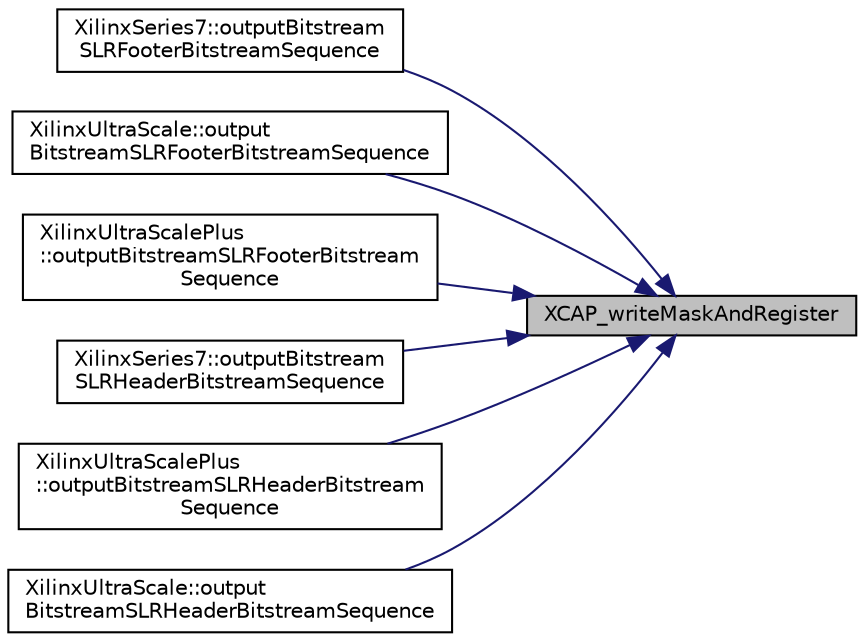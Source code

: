 digraph "XCAP_writeMaskAndRegister"
{
 // INTERACTIVE_SVG=YES
 // LATEX_PDF_SIZE
  edge [fontname="Helvetica",fontsize="10",labelfontname="Helvetica",labelfontsize="10"];
  node [fontname="Helvetica",fontsize="10",shape=record];
  rankdir="RL";
  Node1 [label="XCAP_writeMaskAndRegister",height=0.2,width=0.4,color="black", fillcolor="grey75", style="filled", fontcolor="black",tooltip="Generate the encoding for writing a CAP register with a mask and write it to file std::ofstream."];
  Node1 -> Node2 [dir="back",color="midnightblue",fontsize="10",style="solid",fontname="Helvetica"];
  Node2 [label="XilinxSeries7::outputBitstream\lSLRFooterBitstreamSequence",height=0.2,width=0.4,color="black", fillcolor="white", style="filled",URL="$classXilinxSeries7.html#a3af4f704c72de38a357b3d7162f39e63",tooltip=" "];
  Node1 -> Node3 [dir="back",color="midnightblue",fontsize="10",style="solid",fontname="Helvetica"];
  Node3 [label="XilinxUltraScale::output\lBitstreamSLRFooterBitstreamSequence",height=0.2,width=0.4,color="black", fillcolor="white", style="filled",URL="$classXilinxUltraScale.html#af294615bb77ed6aef666bbac5b6f0b59",tooltip=" "];
  Node1 -> Node4 [dir="back",color="midnightblue",fontsize="10",style="solid",fontname="Helvetica"];
  Node4 [label="XilinxUltraScalePlus\l::outputBitstreamSLRFooterBitstream\lSequence",height=0.2,width=0.4,color="black", fillcolor="white", style="filled",URL="$classXilinxUltraScalePlus.html#a0f85d780e00a3bc687831b8bc1d3646c",tooltip=" "];
  Node1 -> Node5 [dir="back",color="midnightblue",fontsize="10",style="solid",fontname="Helvetica"];
  Node5 [label="XilinxSeries7::outputBitstream\lSLRHeaderBitstreamSequence",height=0.2,width=0.4,color="black", fillcolor="white", style="filled",URL="$classXilinxSeries7.html#aee61eb0fdac436117fc21932118d98e9",tooltip=" "];
  Node1 -> Node6 [dir="back",color="midnightblue",fontsize="10",style="solid",fontname="Helvetica"];
  Node6 [label="XilinxUltraScalePlus\l::outputBitstreamSLRHeaderBitstream\lSequence",height=0.2,width=0.4,color="black", fillcolor="white", style="filled",URL="$classXilinxUltraScalePlus.html#afd2fb1ce101f83febe2024561c823a11",tooltip=" "];
  Node1 -> Node7 [dir="back",color="midnightblue",fontsize="10",style="solid",fontname="Helvetica"];
  Node7 [label="XilinxUltraScale::output\lBitstreamSLRHeaderBitstreamSequence",height=0.2,width=0.4,color="black", fillcolor="white", style="filled",URL="$classXilinxUltraScale.html#af02eeea33625e348469cb6e4957f4632",tooltip=" "];
}
